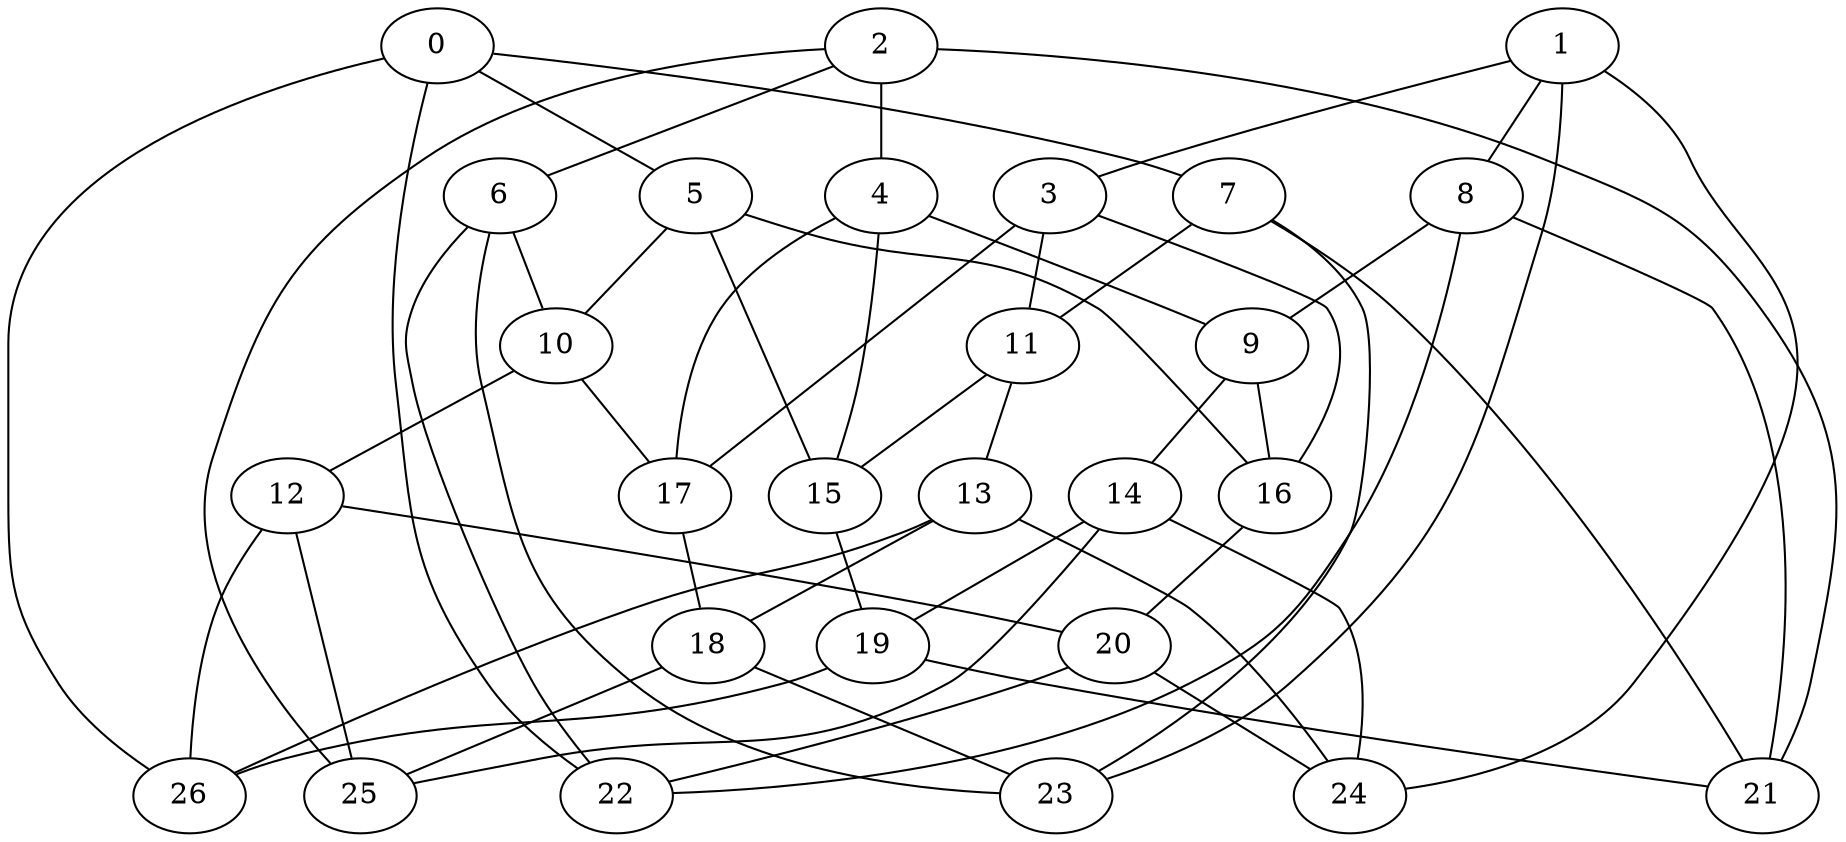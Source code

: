 graph g {0;1;2;3;4;5;6;7;8;9;10;11;12;13;14;15;16;17;18;19;20;21;22;23;24;25;26;0 -- 5;0 -- 7;0 -- 22;0 -- 26;1 -- 3;1 -- 8;1 -- 23;1 -- 24;2 -- 4;2 -- 6;2 -- 21;2 -- 25;3 -- 11;3 -- 16;3 -- 17;4 -- 9;4 -- 15;4 -- 17;5 -- 10;5 -- 15;5 -- 16;6 -- 10;6 -- 22;6 -- 23;7 -- 11;7 -- 21;7 -- 23;8 -- 9;8 -- 21;8 -- 22;9 -- 14;9 -- 16;10 -- 12;10 -- 17;11 -- 13;11 -- 15;12 -- 20;12 -- 25;12 -- 26;13 -- 18;13 -- 24;13 -- 26;14 -- 19;14 -- 24;14 -- 25;15 -- 19;16 -- 20;17 -- 18;18 -- 23;18 -- 25;19 -- 21;19 -- 26;20 -- 22;20 -- 24;}